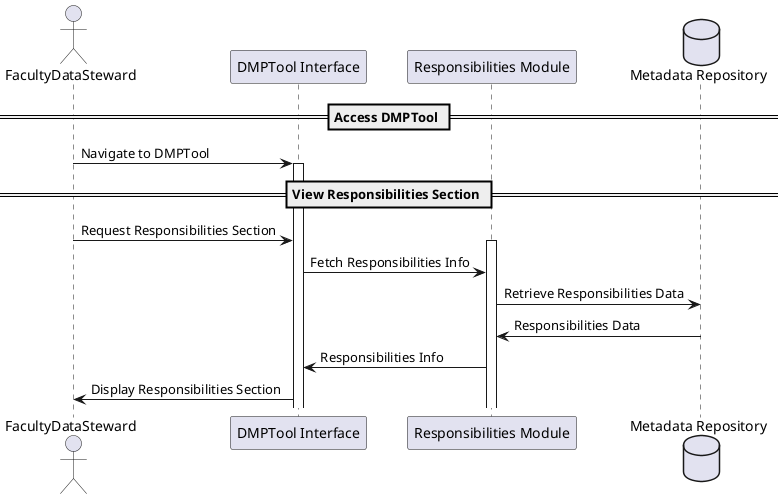 @startuml
actor FacultyDataSteward as steward
participant "DMPTool Interface" as interface
participant "Responsibilities Module" as responsibilities
database "Metadata Repository" as metadata

== Access DMPTool ==
steward -> interface: Navigate to DMPTool
activate interface

== View Responsibilities Section ==
steward -> interface: Request Responsibilities Section
activate responsibilities
interface -> responsibilities: Fetch Responsibilities Info
responsibilities -> metadata: Retrieve Responsibilities Data
metadata -> responsibilities: Responsibilities Data
responsibilities -> interface: Responsibilities Info
interface -> steward: Display Responsibilities Section

@enduml